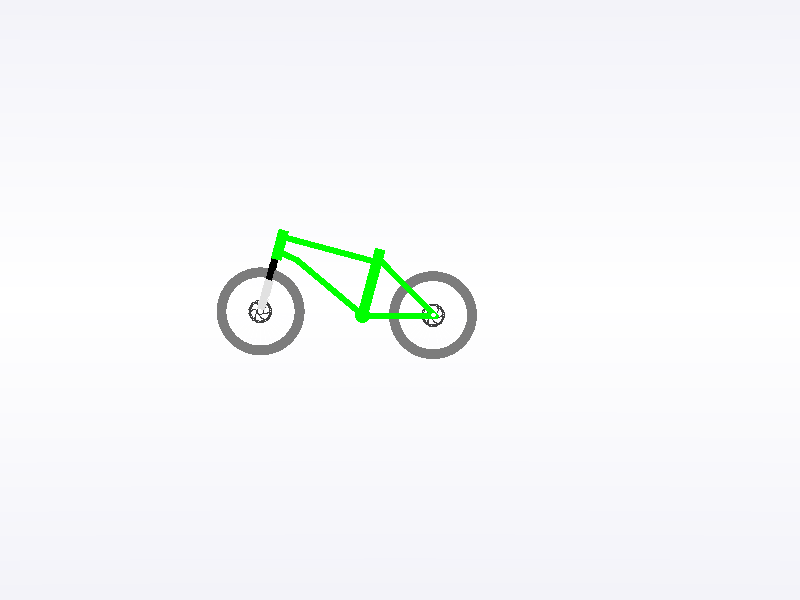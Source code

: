  // PoVRay 3.7 Scene File " ... .pov"
// author:  ...
// date:    ...
//------------------------------------------------------------------------
#version 3.7;
global_settings{ assumed_gamma 1.0 }
#default{ finish{ ambient 0.1 diffuse 0.9 }} 
//------------------------------------------------------------------------
#include "colors.inc"
#include "textures.inc"
#include "glass.inc"
#include "metals.inc"
#include "golds.inc"
#include "stones.inc"
#include "woods.inc"
#include "shapes.inc"
#include "shapes2.inc"
#include "functions.inc"
#include "math.inc"
#include "transforms.inc"
//--------------------------------------------------------------------------  right handed, y up 

                            // Visao lado esquerdo
#declare Camera_0 = camera {/*ultra_wide_angle*/ angle 15      
                            location  <0.0 , 1.0 , 40.0>
                            right    -x*image_width/image_height
                            look_at   <0.0 , 1.0 , 0.0>}        
                            
                            
                            //Visao traseira
#declare Camera_1 = camera {angle 30     
                            location  <10.0 , 2.0 , 0.0>
                            right    -x*image_width/image_height
                            look_at   <-8.0 , 1.0 , 0.0>} 
                            
                            
                            
#declare Camera_2 = camera {angle 15     
                            location  <15.0 , 1.0 , -15>
                            right    -x*image_width/image_height
                            look_at   <0 , 1.0 , 0.0>}
                            
                            
#declare Camera_diagonal_traseira_esquerda = camera {angle 15     
                            location  <15.0 , 1.0 , 15>
                            right    -x*image_width/image_height
                            look_at   <0 , 1.0 , 0.0>}
                            
                            
#declare Camera_pneu_traseiro = camera {angle 15     
                            location  <0.4 , 0.8 , 15>
                            right    -x*image_width/image_height
                            look_at   <0.4 , 0.8 , 0.0>}
                            
                            
#declare Camera_pneu_dianteiro = camera {angle 15     
                            location  <-1.5 , 0.8 , 15>
                            right    -x*image_width/image_height
                            look_at   <-1.5 , 0.8 , 0.0>}
                            
                            
#declare Camera_amortecedor = camera {angle 35     
                            location  <-2.4 , 1.35 , 10>
                            right    -x*image_width/image_height
                            look_at   <-2.4 , 1.35 , 0.0>}
                            
                            
#declare Camera_frente_amortecedor = camera {angle 15     
                            location  <-15 , 8 , 0>
                            right    -x*image_width/image_height
                            look_at   <-2.4 , 1.3 , 0.0>} 
                            
                            
                            
#declare Camera_centro_roda_dianteira = camera {angle 15     
                            location  <5 , 0.8 , 3>
                            right    -x*image_width/image_height
                            look_at   <-1.5 , 0.8 , 0.0>}
                            
                            
                            
                                                         
                   
camera{Camera_0}
//------------------------------------------------------------------------
// sun -------------------------------------------------------------------
light_source{<1500,2500, 2500> color White}
// sky -------------------------------------------------------------------
sky_sphere{ pigment{ gradient <0,1,0>
                     color_map{ [0   color rgb<1,1,1>         ]//White
                                [0.4 color rgb<0.14,0.14,0.56>]//~Navy
                                [0.6 color rgb<0.14,0.14,0.56>]//~Navy
                                [1.0 color rgb<1,1,1>         ]//White
                              }
                     scale 2 }
           } // end of sky_sphere 
//------------------------------------------------------------------------




// ground -----------------------------------------------------------------
//---------------------------------<<< settings of squared plane dimensions
#declare RasterScale = 1.0;
#declare RasterHalfLine  = 0.035;  
#declare RasterHalfLineZ = 0.035; 
//-------------------------------------------------------------------------
#macro Raster(RScale, HLine) 
       pigment{ gradient x scale RScale
                color_map{[0.000   color rgbt<1,1,1,0>*0.6]
                          [0+HLine color rgbt<1,1,1,0>*0.6]
                          [0+HLine color rgbt<1,1,1,1>]
                          [1-HLine color rgbt<1,1,1,1>]
                          [1-HLine color rgbt<1,1,1,0>*0.6]
                          [1.000   color rgbt<1,1,1,0>*0.6]} }
 #end// of Raster(RScale, HLine)-macro    
//-------------------------------------------------------------------------
    

//plane { <0,1,0>, 0    // plane with layered textures
//        texture { pigment{color White*1.1}
//                  finish {ambient 0.45 diffuse 0.85}}
//        texture { Raster(RasterScale,RasterHalfLine ) rotate<0,0,0> }
//        texture { Raster(RasterScale,RasterHalfLineZ) rotate<0,90,0>}
//        rotate<0,0,0>
//      }       
      
      
// Rodas      

#declare cor_roda = pigment {color rgb<1.1,1.1,1.1>};
#declare finish_roda = finish {
                            ambient 0.1
                            diffuse 1
                            reflection 0.002
                            specular 0.2
                            metallic
                         }    
          
 #declare disco_freio = union{                    
        difference{
            difference{                
                difference{  
                    difference{
                        cylinder { <0,0,0.01>,<0,0,-0.01>,0.18} 
                        cylinder { <0,0,0.02>,<0,0,-0.02>,0.12}
                    }           
                    
                    #local angulo = 0; 
                    #local totalEsferas = 12;
                    #local i = 0;
                    
                    #while(i < totalEsferas)
                       cylinder {<0,0.25,-0.05>, <0,0.25,0.05>, 0.1 rotate<0,0,angulo>}
                        #declare angulo = angulo + 30;
                        #declare i = i + 1;
                    #end 
                    } 
                      
                    #local angulo = 15; 
                    #local totalEsferas = 12;
                    #local i = 0;
                    
                    #while(i < totalEsferas)
                         cylinder {<0,0.255,-0.05>, <0,0.255,0.05>, 0.1  rotate<0,0,angulo>}
                        #declare angulo = angulo + 30;
                        #declare i = i + 1;
                    #end  
        
            } 
                #local angulo = 0; 
                #local totalEsferas = 36;
                #local i = 0;
                
                #while(i < totalEsferas)
                    cylinder {<0,0.135,-0.1>, <0,0.135,0.1>, 0.0040 texture {pigment { cor_roda } finish { finish_roda}} rotate<0,0,angulo>}
                    #declare angulo = angulo + 10;
                    #declare i = i + 1;
                #end
                
          }             
          
                difference{
                     union{
                        #local total = 6;
                        #local i = 0; 
                        #local angulo = 0 ;
                        
                        #while(i < total)
                                 
                           union{    
                             isosurface { //-------------------------------------------------------------
                              function{
                                 f_spiral(
                                    x,y,z,
                                    1.5,  // distance between windings,
                                    0.01, // thickness,
                                    0.24,  // outer diameter of the spiral,
                                    0,    // not used,
                                    0,    // not used,
                                    0.01   // cross section type
                                 )
                              }          
                            
                             threshold 0
                             max_gradient 5
                             rotate<90,0,0>
                             scale 0.5
                             translate< 0,0,0>
                            } // end of isosurface -------------------------------------------------------
                               
                              rotate <0,0,angulo>  
                           } 
                                   
                            #declare angulo = angulo + 60;
                            #declare i = i + 1;
                        #end   
                        cylinder { <0,0,0.015>,<0,0,-0.015>,0.05} 
                      } 
                      
                    cylinder { <0,0,0.02>,<0,0,-0.02>,0.035}    
                            
                }  
                        
           texture {pigment {color rgb<0.05,0.05,0.05>}
                      finish {
                        ambient 0.1
                        diffuse 1
                        reflection 0.35
                        specular 0.1 
                        metallic
                     }   
                 }
      }
        
        
 #declare pneu = merge{
         torus {
            0.356, 0.05
            texture {
                pigment { color rgb<0.2,0.2,0.2> }
                finish {
                    ambient 0.1
                    diffuse 0.2
                    reflection 0.0009 
                }
            }
            scale <1.9,1.9,1.9> rotate <90,0,0>
        } 
 }


          
 #declare ini_lado_esq = 0.135;
 #declare ini_lado_dirr = 0.045;         

 #declare roda = union{
  
        // Roda       
        difference{
             cylinder {<0, 0, 0>, <0, 0, 0.18>, 0.61 }
             cylinder {<0, 0, -0.1>,<0, 0, 0.19>, 0.58 }
        } 
         
        // Centro da roda    
        difference{
             merge{
                cylinder {<0, 0, ini_lado_esq>, <0, 0, ini_lado_dirr>, 0.048 }
                cylinder {<0, 0, ini_lado_esq-0.01>, <0, 0, ini_lado_esq>, 0.052 }
                cylinder {<0, 0, ini_lado_dirr-0.01>, <0, 0, ini_lado_dirr>, 0.052 } 
              }
             cylinder {<0, 0, -0.1>, <0, 0, 0.19>, 0.036 } 
        }
        texture { pigment { cor_roda } finish { finish_roda} }
  }
  
  
  #declare aros = merge{
  #declare grossura_aros = 0.0055;
     difference{
               //Aros roda dianteira 
              merge{
                // LADO ESQUERDO
                  #local i = 0;
                  #local numAros = 9;
                  #local angulo = 0;
                  #while(i < numAros)
                    union{
                        cylinder {<0, 0, ini_lado_esq-0.0055>, <0, 0.58, ini_lado_dirr>, grossura_aros}
                        cylinder {<0, 0.54, ini_lado_dirr+0.005>, <0, 0.58, ini_lado_dirr>, grossura_aros+0.003}
                        rotate<0,0,angulo>
                    }
                    #declare angulo = angulo + 40;
                    #declare i = i + 1;
                  #end

                  #local i = 0;
                  #local numAros = 9;
                  #local angulo = 20;
                  
                  #while(i < numAros)
                    union{
                        cylinder {<0, 0, ini_lado_esq-0.0055>, <0, 0.58, ini_lado_esq>, grossura_aros}
                        cylinder {<0, 0.54, ini_lado_esq+0.005>, <0, 0.58, ini_lado_esq>, grossura_aros+0.003}
                         rotate<0,0,angulo>
                    }
                    #declare angulo = angulo + 40;
                    #declare i = i + 1;
                  #end
              
                  //LADO DIREITO 
                  #local i = 0;
                  #local numAros = 9;
                  #local angulo = 10;
                  #while(i < numAros)
                    union{
                        cylinder {<0, 0, ini_lado_dirr+0.0055>, <0, 0.58, ini_lado_esq>, grossura_aros}
                        cylinder {<0, 0.54, ini_lado_esq-0.005>, <0, 0.58, ini_lado_esq>, grossura_aros+0.003}
                        rotate<0,0,angulo>
                    }
                    #declare angulo = angulo + 40;
                    #declare i = i + 1;
                  #end
         
                  #local i = 0;
                  #local numAros = 9;
                  #local angulo = 30;
                  #while(i < numAros)
                    union{
                        cylinder {<0, 0, ini_lado_dirr+0.0055>, <0, 0.58, ini_lado_dirr>, grossura_aros}
                        cylinder {<0, 0.54, ini_lado_dirr-0.005>, <0, 0.58, ini_lado_dirr>, grossura_aros+0.003}
                        rotate<0,0,angulo>
                    }
                    #declare angulo = angulo + 40;
                    #declare i = i + 1;
                  #end
              }
                
               cylinder {<0, 0, -0.1>, <0, 0, 0.19>, 0.036 } 
              
           }
           texture {pigment { cor_roda } finish { finish_roda}}
  }        
     

  #declare roda_toda = merge{
            object {roda scale<0.75,0.75,0.75>   translate<0,0,-(ini_lado_dirr+0.05)>}
            object {aros scale<0.75,0.75,0.75>  translate<0,0,-(ini_lado_dirr+0.05)>}
            object {pneu scale<0.75,0.75,0.75> } 
            object {disco_freio translate<0,0,0.12>}
  }                        
     



#declare roda_traseira = union { 
         object{roda_toda}
            
} 

#declare roda_dianteira = union {    
       object{roda_toda }      
} 
  

#declare chassi = merge{
     #declare grossuraTubosRodaTraseira = 0.04 ;
     #declare tamBarraSuporteRoda = 0.75; 
     #declare espacamentoSuporteRoda = 0.19;
     
     #declare cor_principal = pigment {color Green}
     #declare finish_chassi = finish { ambient 0.1 diffuse 0.9 reflection 0.05 specular 0.2 metallic} 
         
      // Suporte Esquerdo roda traseira     
      difference{    
           merge{
              cylinder { <0,0,0>, <-(tamBarraSuporteRoda+0.05),0,0>, grossuraTubosRodaTraseira rotate<0,0,-45> }
              cylinder { <0,0,0>, <-tamBarraSuporteRoda,0,0>, grossuraTubosRodaTraseira }
              sphere { <0,0,0>, 0.0395}
              cylinder {<-tamBarraSuporteRoda+0.02,0,0.005>, <-tamBarraSuporteRoda-0.18,0,-0.105>, grossuraTubosRodaTraseira rotate<0,0,0> }
              cylinder {<-tamBarraSuporteRoda-0.03,0,0.0045>, <-tamBarraSuporteRoda-0.36,0,-0.13>, grossuraTubosRodaTraseira rotate<0,0,-45> }
           }
           
           cylinder {<0, 0, -10>, <0, 0, 10>, 0.032 translate <-0.03,0.015,0> }
           rotate <0,-3,0> translate<0.03,-0.012,espacamentoSuporteRoda>
      }
        
      // Suporte lado Direito
      difference{    
           merge{
              cylinder { <0,0,0>, <-(tamBarraSuporteRoda+0.05),0,0>, grossuraTubosRodaTraseira rotate<0,0,-45> }
              cylinder { <0,0,0>, <-tamBarraSuporteRoda,0,0>, grossuraTubosRodaTraseira }
              sphere { <0,0,0>, 0.0395} 
              cylinder {<-tamBarraSuporteRoda+0.02,0,0.005>, <-tamBarraSuporteRoda-0.18,0,0.105>, grossuraTubosRodaTraseira rotate<0,0,0> }
              cylinder {<-tamBarraSuporteRoda-0.03,0,-0.003>, <-tamBarraSuporteRoda-0.36,0,0.13>, grossuraTubosRodaTraseira rotate<0,0,-45> }
             }
           
           cylinder {<0, 0, -10>, <0, 0, 10>, 0.032 translate <-0.03,0.015,0> }
           rotate <0,3,0>  translate<0.03,-0.012,-espacamentoSuporteRoda>
      }      
      
    
       // Tubo do selim
       merge{
           cylinder {  <0,0,-0.12>, <0,0,0.12>, 0.1  }
           cylinder { <0,0.05,0>, <0,0.9,0>, 0.07  rotate <0,0,-15>}  
           translate <-tamBarraSuporteRoda-0.18,0,0>
       }    
         
       merge{  

           // Barra central superior
           cylinder { <0,0,0>, <1.3,0,0>, grossuraTubosRodaTraseira rotate<0,0,165> translate <-tamBarraSuporteRoda,0.7,0>}   
           
           // Barra central inferior  
           cylinder { <0,0,0>, <1.15,0,0>, grossuraTubosRodaTraseira rotate<0,0,-220> translate <-tamBarraSuporteRoda-0.18,0,0>}
           cylinder { <0,0,0>, <0.25,0,0>, grossuraTubosRodaTraseira rotate<0,0,155> translate <-1.78,0.718,0>}
               
           // Conexao guidao-chassi-amortecedor   
           cylinder { <0,0.5,0>, <0,0.9,0>, 0.07  rotate <0,0,-15> translate <-2.2,0.25,0>}                                                        
        }
          
                           
        texture {
                pigment { cor_principal }
                finish {finish_chassi}
        }       
} 
  
  
  
#declare cor_amortecedor1 = pigment {color Gray}
#declare cor_amortecedor2 = pigment {color Black}

#declare finish_amortecedor = finish { ambient 0.1 diffuse 0.9 reflection 0.05 specular 0.2  metallic }    


#declare amortecedor =  merge{
    #declare tamanhoInternoAmortecedor = 0.3;
    #declare tamanhoExternoAmortecedor = 0.4;  
       
       merge{
           sphere { <0,0,0>, 0.04 } 
           cylinder { <0,0,0>, <0,-tamanhoInternoAmortecedor,0>, 0.042}
                
           texture {
                pigment { cor_amortecedor2 }
                finish {finish_amortecedor}
            }  
          }
         
    // Amortecedor
    cylinder {
            <0,0,0>, <0,tamanhoExternoAmortecedor,0>, 0.05
            texture {
                pigment { cor_amortecedor1 }
                finish {finish_amortecedor}
            }
            translate <0,-tamanhoInternoAmortecedor*2,0>
  }                           
                    
}
  
  
  
  
#declare amortecedorCompleto = union{
       merge {
           cylinder { <0,0,0>, <0,0.1,0>, 0.047 translate <0,0.005,0>}      
           cylinder { <0,0,-0.2>, <0,0,0.2>, 0.048 }
            texture {
                pigment { cor_amortecedor2 }
                finish {finish_amortecedor}
            }
       
       } 
        object {amortecedor translate <0,0.008,0.19>}
        object {amortecedor translate <0,0.008,-0.19>}
        rotate <0,0,-15>      
 
}
        

 


object {chassi translate<0.438,0.8,0>} 
object {roda_dianteira translate<-1.835,0.85,0> }
object {roda_traseira translate<0.434,0.8,0> }
object {amortecedorCompleto translate<-1.67,1.45,0>}



